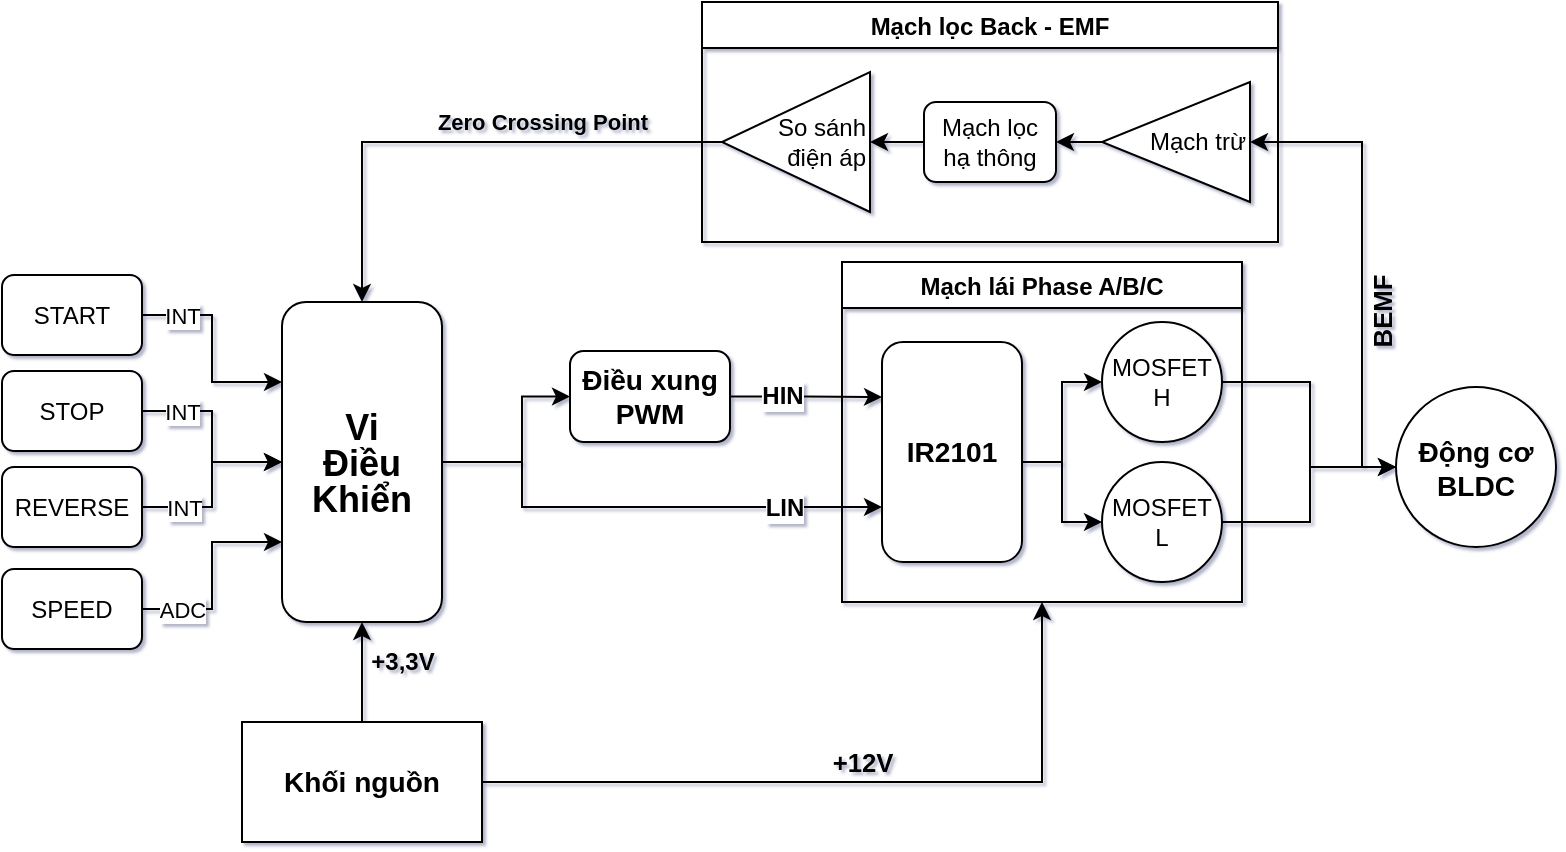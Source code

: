<mxfile version="15.4.1" type="github">
  <diagram id="tt16CUAmKmsDfrhSTAVQ" name="Page-1">
    <mxGraphModel dx="804" dy="522" grid="0" gridSize="10" guides="1" tooltips="1" connect="1" arrows="1" fold="1" page="1" pageScale="1" pageWidth="827" pageHeight="1169" math="0" shadow="1">
      <root>
        <mxCell id="0" />
        <mxCell id="1" parent="0" />
        <mxCell id="aouQzcIuxVsfk-nvNX3M-1" style="edgeStyle=orthogonalEdgeStyle;rounded=0;orthogonalLoop=1;jettySize=auto;html=1;exitX=1;exitY=0.5;exitDx=0;exitDy=0;entryX=0;entryY=0.5;entryDx=0;entryDy=0;fontSize=11;" edge="1" parent="1" source="aouQzcIuxVsfk-nvNX3M-3" target="aouQzcIuxVsfk-nvNX3M-26">
          <mxGeometry relative="1" as="geometry">
            <Array as="points">
              <mxPoint x="300" y="390" />
              <mxPoint x="300" y="357" />
            </Array>
          </mxGeometry>
        </mxCell>
        <mxCell id="aouQzcIuxVsfk-nvNX3M-2" value="LIN" style="edgeStyle=orthogonalEdgeStyle;rounded=0;orthogonalLoop=1;jettySize=auto;html=1;entryX=0;entryY=0.75;entryDx=0;entryDy=0;fontSize=12;fontStyle=1" edge="1" parent="1" source="aouQzcIuxVsfk-nvNX3M-3" target="aouQzcIuxVsfk-nvNX3M-20">
          <mxGeometry x="0.588" relative="1" as="geometry">
            <Array as="points">
              <mxPoint x="300" y="390" />
              <mxPoint x="300" y="413" />
            </Array>
            <mxPoint x="1" as="offset" />
          </mxGeometry>
        </mxCell>
        <mxCell id="aouQzcIuxVsfk-nvNX3M-3" value="&lt;h2 style=&quot;line-height: 1&quot;&gt;Vi&lt;br&gt;Điều&lt;br&gt;Khiển&lt;/h2&gt;" style="rounded=1;whiteSpace=wrap;html=1;" vertex="1" parent="1">
          <mxGeometry x="180" y="310" width="80" height="160" as="geometry" />
        </mxCell>
        <mxCell id="aouQzcIuxVsfk-nvNX3M-4" value="INT" style="edgeStyle=orthogonalEdgeStyle;rounded=0;orthogonalLoop=1;jettySize=auto;html=1;exitX=1;exitY=0.5;exitDx=0;exitDy=0;entryX=0;entryY=0.25;entryDx=0;entryDy=0;" edge="1" parent="1" source="aouQzcIuxVsfk-nvNX3M-5" target="aouQzcIuxVsfk-nvNX3M-3">
          <mxGeometry x="-0.614" relative="1" as="geometry">
            <mxPoint as="offset" />
          </mxGeometry>
        </mxCell>
        <mxCell id="aouQzcIuxVsfk-nvNX3M-5" value="START" style="rounded=1;whiteSpace=wrap;html=1;" vertex="1" parent="1">
          <mxGeometry x="40" y="296.5" width="70" height="40" as="geometry" />
        </mxCell>
        <mxCell id="aouQzcIuxVsfk-nvNX3M-6" value="INT" style="edgeStyle=orthogonalEdgeStyle;rounded=0;orthogonalLoop=1;jettySize=auto;html=1;exitX=1;exitY=0.5;exitDx=0;exitDy=0;entryX=0;entryY=0.5;entryDx=0;entryDy=0;" edge="1" parent="1" source="aouQzcIuxVsfk-nvNX3M-7" target="aouQzcIuxVsfk-nvNX3M-3">
          <mxGeometry x="-0.581" relative="1" as="geometry">
            <mxPoint x="180" y="350" as="targetPoint" />
            <mxPoint as="offset" />
          </mxGeometry>
        </mxCell>
        <mxCell id="aouQzcIuxVsfk-nvNX3M-7" value="STOP" style="rounded=1;whiteSpace=wrap;html=1;" vertex="1" parent="1">
          <mxGeometry x="40" y="344.5" width="70" height="40" as="geometry" />
        </mxCell>
        <mxCell id="aouQzcIuxVsfk-nvNX3M-8" value="INT" style="edgeStyle=orthogonalEdgeStyle;rounded=0;orthogonalLoop=1;jettySize=auto;html=1;exitX=1;exitY=0.5;exitDx=0;exitDy=0;entryX=0;entryY=0.5;entryDx=0;entryDy=0;fontSize=11;" edge="1" parent="1" source="aouQzcIuxVsfk-nvNX3M-9" target="aouQzcIuxVsfk-nvNX3M-3">
          <mxGeometry x="-0.543" relative="1" as="geometry">
            <mxPoint as="offset" />
          </mxGeometry>
        </mxCell>
        <mxCell id="aouQzcIuxVsfk-nvNX3M-9" value="REVERSE" style="rounded=1;whiteSpace=wrap;html=1;" vertex="1" parent="1">
          <mxGeometry x="40" y="392.5" width="70" height="40" as="geometry" />
        </mxCell>
        <mxCell id="aouQzcIuxVsfk-nvNX3M-10" value="ADC" style="edgeStyle=orthogonalEdgeStyle;rounded=0;orthogonalLoop=1;jettySize=auto;html=1;entryX=0;entryY=0.75;entryDx=0;entryDy=0;fontSize=11;" edge="1" parent="1" source="aouQzcIuxVsfk-nvNX3M-11" target="aouQzcIuxVsfk-nvNX3M-3">
          <mxGeometry x="-0.614" relative="1" as="geometry">
            <mxPoint as="offset" />
          </mxGeometry>
        </mxCell>
        <mxCell id="aouQzcIuxVsfk-nvNX3M-11" value="SPEED" style="rounded=1;whiteSpace=wrap;html=1;" vertex="1" parent="1">
          <mxGeometry x="40" y="443.5" width="70" height="40" as="geometry" />
        </mxCell>
        <mxCell id="aouQzcIuxVsfk-nvNX3M-13" value="&lt;h3&gt;Động cơ&lt;br&gt;BLDC&lt;/h3&gt;" style="ellipse;whiteSpace=wrap;html=1;aspect=fixed;" vertex="1" parent="1">
          <mxGeometry x="737" y="352.5" width="80" height="80" as="geometry" />
        </mxCell>
        <mxCell id="aouQzcIuxVsfk-nvNX3M-14" value="&lt;h3 style=&quot;font-size: 12px&quot;&gt;+3,3V&lt;/h3&gt;" style="edgeStyle=orthogonalEdgeStyle;rounded=0;orthogonalLoop=1;jettySize=auto;html=1;exitX=0.5;exitY=0;exitDx=0;exitDy=0;entryX=0.5;entryY=1;entryDx=0;entryDy=0;verticalAlign=middle;horizontal=1;labelBackgroundColor=none;fontSize=11;" edge="1" parent="1" source="aouQzcIuxVsfk-nvNX3M-16" target="aouQzcIuxVsfk-nvNX3M-3">
          <mxGeometry x="0.2" y="-20" relative="1" as="geometry">
            <mxPoint as="offset" />
          </mxGeometry>
        </mxCell>
        <mxCell id="aouQzcIuxVsfk-nvNX3M-15" value="&lt;h3&gt;+12V&lt;/h3&gt;" style="edgeStyle=orthogonalEdgeStyle;rounded=0;orthogonalLoop=1;jettySize=auto;html=1;exitX=1;exitY=0.5;exitDx=0;exitDy=0;entryX=0.5;entryY=1;entryDx=0;entryDy=0;labelBackgroundColor=none;" edge="1" parent="1" source="aouQzcIuxVsfk-nvNX3M-16" target="aouQzcIuxVsfk-nvNX3M-17">
          <mxGeometry x="0.027" y="10" relative="1" as="geometry">
            <mxPoint as="offset" />
          </mxGeometry>
        </mxCell>
        <mxCell id="aouQzcIuxVsfk-nvNX3M-16" value="&lt;h3&gt;Khối nguồn&lt;/h3&gt;" style="rounded=0;whiteSpace=wrap;html=1;" vertex="1" parent="1">
          <mxGeometry x="160" y="520" width="120" height="60" as="geometry" />
        </mxCell>
        <mxCell id="aouQzcIuxVsfk-nvNX3M-17" value="Mạch lái Phase A/B/C" style="swimlane;startSize=23;" vertex="1" parent="1">
          <mxGeometry x="460" y="290" width="200" height="170" as="geometry" />
        </mxCell>
        <mxCell id="aouQzcIuxVsfk-nvNX3M-18" style="edgeStyle=orthogonalEdgeStyle;rounded=0;orthogonalLoop=1;jettySize=auto;html=1;exitX=1;exitY=0.5;exitDx=0;exitDy=0;entryX=0;entryY=0.5;entryDx=0;entryDy=0;" edge="1" parent="aouQzcIuxVsfk-nvNX3M-17" source="aouQzcIuxVsfk-nvNX3M-20" target="aouQzcIuxVsfk-nvNX3M-21">
          <mxGeometry relative="1" as="geometry">
            <Array as="points">
              <mxPoint x="110" y="100" />
              <mxPoint x="110" y="60" />
            </Array>
          </mxGeometry>
        </mxCell>
        <mxCell id="aouQzcIuxVsfk-nvNX3M-19" style="edgeStyle=orthogonalEdgeStyle;rounded=0;orthogonalLoop=1;jettySize=auto;html=1;exitX=1;exitY=0.5;exitDx=0;exitDy=0;entryX=0;entryY=0.5;entryDx=0;entryDy=0;" edge="1" parent="aouQzcIuxVsfk-nvNX3M-17" source="aouQzcIuxVsfk-nvNX3M-20" target="aouQzcIuxVsfk-nvNX3M-22">
          <mxGeometry relative="1" as="geometry">
            <Array as="points">
              <mxPoint x="110" y="100" />
              <mxPoint x="110" y="130" />
            </Array>
          </mxGeometry>
        </mxCell>
        <mxCell id="aouQzcIuxVsfk-nvNX3M-20" value="&lt;h3&gt;IR2101&lt;/h3&gt;" style="rounded=1;whiteSpace=wrap;html=1;" vertex="1" parent="aouQzcIuxVsfk-nvNX3M-17">
          <mxGeometry x="20" y="40" width="70" height="110" as="geometry" />
        </mxCell>
        <mxCell id="aouQzcIuxVsfk-nvNX3M-21" value="MOSFET&lt;br&gt;H" style="ellipse;whiteSpace=wrap;html=1;aspect=fixed;" vertex="1" parent="aouQzcIuxVsfk-nvNX3M-17">
          <mxGeometry x="130" y="30" width="60" height="60" as="geometry" />
        </mxCell>
        <mxCell id="aouQzcIuxVsfk-nvNX3M-22" value="MOSFET&lt;br&gt;L" style="ellipse;whiteSpace=wrap;html=1;aspect=fixed;" vertex="1" parent="aouQzcIuxVsfk-nvNX3M-17">
          <mxGeometry x="130" y="100" width="60" height="60" as="geometry" />
        </mxCell>
        <mxCell id="aouQzcIuxVsfk-nvNX3M-23" style="edgeStyle=orthogonalEdgeStyle;rounded=0;orthogonalLoop=1;jettySize=auto;html=1;entryX=0;entryY=0.5;entryDx=0;entryDy=0;" edge="1" parent="1" source="aouQzcIuxVsfk-nvNX3M-21" target="aouQzcIuxVsfk-nvNX3M-13">
          <mxGeometry relative="1" as="geometry">
            <Array as="points">
              <mxPoint x="694" y="350" />
              <mxPoint x="694" y="393" />
            </Array>
          </mxGeometry>
        </mxCell>
        <mxCell id="aouQzcIuxVsfk-nvNX3M-25" value="HIN" style="edgeStyle=orthogonalEdgeStyle;rounded=0;orthogonalLoop=1;jettySize=auto;html=1;entryX=0;entryY=0.25;entryDx=0;entryDy=0;fontSize=12;fontStyle=1" edge="1" parent="1" source="aouQzcIuxVsfk-nvNX3M-26" target="aouQzcIuxVsfk-nvNX3M-20">
          <mxGeometry x="-0.318" relative="1" as="geometry">
            <mxPoint as="offset" />
          </mxGeometry>
        </mxCell>
        <mxCell id="aouQzcIuxVsfk-nvNX3M-26" value="&lt;h3&gt;Điều xung PWM&lt;/h3&gt;" style="rounded=1;whiteSpace=wrap;html=1;" vertex="1" parent="1">
          <mxGeometry x="324" y="334.5" width="80" height="45.5" as="geometry" />
        </mxCell>
        <mxCell id="aouQzcIuxVsfk-nvNX3M-24" style="edgeStyle=orthogonalEdgeStyle;rounded=0;orthogonalLoop=1;jettySize=auto;html=1;entryX=0;entryY=0.5;entryDx=0;entryDy=0;" edge="1" parent="1" source="aouQzcIuxVsfk-nvNX3M-22" target="aouQzcIuxVsfk-nvNX3M-13">
          <mxGeometry relative="1" as="geometry">
            <mxPoint x="690" y="390" as="targetPoint" />
            <Array as="points">
              <mxPoint x="694" y="420" />
              <mxPoint x="694" y="393" />
            </Array>
          </mxGeometry>
        </mxCell>
        <mxCell id="aouQzcIuxVsfk-nvNX3M-27" value="&lt;h3&gt;BEMF&lt;/h3&gt;" style="endArrow=classic;html=1;rounded=0;edgeStyle=orthogonalEdgeStyle;entryX=0;entryY=0.5;entryDx=0;entryDy=0;exitX=0;exitY=0.5;exitDx=0;exitDy=0;labelBackgroundColor=none;horizontal=0;" edge="1" parent="1" source="aouQzcIuxVsfk-nvNX3M-13" target="aouQzcIuxVsfk-nvNX3M-29">
          <mxGeometry x="-0.189" y="-10" width="50" height="50" relative="1" as="geometry">
            <mxPoint x="720" y="390" as="sourcePoint" />
            <mxPoint x="690" y="208.5" as="targetPoint" />
            <Array as="points">
              <mxPoint x="720" y="393" />
              <mxPoint x="720" y="230" />
            </Array>
            <mxPoint y="1" as="offset" />
          </mxGeometry>
        </mxCell>
        <mxCell id="aouQzcIuxVsfk-nvNX3M-28" value="Mạch lọc Back - EMF" style="swimlane;" vertex="1" parent="1">
          <mxGeometry x="390" y="160" width="288" height="120" as="geometry" />
        </mxCell>
        <mxCell id="aouQzcIuxVsfk-nvNX3M-32" style="edgeStyle=orthogonalEdgeStyle;rounded=0;orthogonalLoop=1;jettySize=auto;html=1;exitX=1;exitY=0.5;exitDx=0;exitDy=0;entryX=1;entryY=0.5;entryDx=0;entryDy=0;" edge="1" parent="aouQzcIuxVsfk-nvNX3M-28" source="aouQzcIuxVsfk-nvNX3M-29" target="aouQzcIuxVsfk-nvNX3M-31">
          <mxGeometry relative="1" as="geometry" />
        </mxCell>
        <mxCell id="aouQzcIuxVsfk-nvNX3M-29" value="Mạch trừ" style="triangle;whiteSpace=wrap;html=1;direction=west;align=right;" vertex="1" parent="aouQzcIuxVsfk-nvNX3M-28">
          <mxGeometry x="200" y="40" width="74" height="60" as="geometry" />
        </mxCell>
        <mxCell id="aouQzcIuxVsfk-nvNX3M-35" style="edgeStyle=orthogonalEdgeStyle;rounded=0;orthogonalLoop=1;jettySize=auto;html=1;exitX=0;exitY=0.5;exitDx=0;exitDy=0;entryX=0;entryY=0.5;entryDx=0;entryDy=0;" edge="1" parent="aouQzcIuxVsfk-nvNX3M-28" source="aouQzcIuxVsfk-nvNX3M-31" target="aouQzcIuxVsfk-nvNX3M-34">
          <mxGeometry relative="1" as="geometry" />
        </mxCell>
        <mxCell id="aouQzcIuxVsfk-nvNX3M-31" value="Mạch lọc hạ thông" style="rounded=1;whiteSpace=wrap;html=1;" vertex="1" parent="aouQzcIuxVsfk-nvNX3M-28">
          <mxGeometry x="111" y="50" width="66" height="40" as="geometry" />
        </mxCell>
        <mxCell id="aouQzcIuxVsfk-nvNX3M-34" value="So sánh &lt;br&gt;điện áp" style="triangle;whiteSpace=wrap;html=1;direction=west;align=right;" vertex="1" parent="aouQzcIuxVsfk-nvNX3M-28">
          <mxGeometry x="10" y="35" width="74" height="70" as="geometry" />
        </mxCell>
        <mxCell id="aouQzcIuxVsfk-nvNX3M-36" value="&lt;h4&gt;Zero Crossing Point&lt;/h4&gt;" style="edgeStyle=orthogonalEdgeStyle;rounded=0;orthogonalLoop=1;jettySize=auto;html=1;exitX=1;exitY=0.5;exitDx=0;exitDy=0;entryX=0.5;entryY=0;entryDx=0;entryDy=0;labelBackgroundColor=none;" edge="1" parent="1" source="aouQzcIuxVsfk-nvNX3M-34" target="aouQzcIuxVsfk-nvNX3M-3">
          <mxGeometry x="-0.308" y="-10" relative="1" as="geometry">
            <mxPoint as="offset" />
          </mxGeometry>
        </mxCell>
      </root>
    </mxGraphModel>
  </diagram>
</mxfile>

